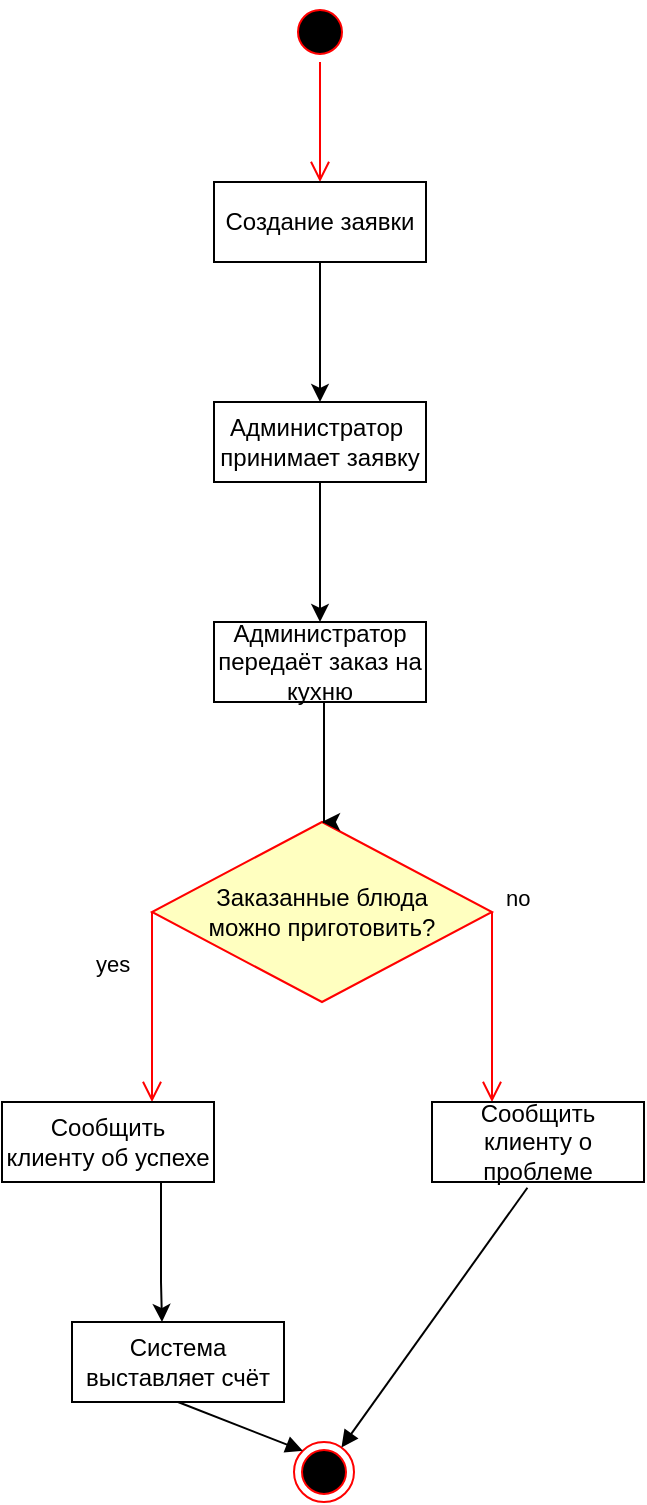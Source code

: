 <mxfile version="20.7.4" type="device"><diagram id="1lxZCYnFscGEQPpjhnhe" name="Страница 1"><mxGraphModel dx="1434" dy="764" grid="1" gridSize="10" guides="1" tooltips="1" connect="1" arrows="1" fold="1" page="1" pageScale="1" pageWidth="827" pageHeight="1169" math="0" shadow="0"><root><mxCell id="0"/><mxCell id="1" parent="0"/><mxCell id="Ij-mmcF7UM5DsKZ4tCo_-1" value="" style="ellipse;html=1;shape=startState;fillColor=#000000;strokeColor=#ff0000;" parent="1" vertex="1"><mxGeometry x="399" y="10" width="30" height="30" as="geometry"/></mxCell><mxCell id="Ij-mmcF7UM5DsKZ4tCo_-2" value="" style="edgeStyle=orthogonalEdgeStyle;html=1;verticalAlign=bottom;endArrow=open;endSize=8;strokeColor=#ff0000;rounded=0;" parent="1" source="Ij-mmcF7UM5DsKZ4tCo_-1" edge="1"><mxGeometry relative="1" as="geometry"><mxPoint x="414" y="100" as="targetPoint"/></mxGeometry></mxCell><mxCell id="Ij-mmcF7UM5DsKZ4tCo_-4" value="Создание заявки" style="rounded=0;whiteSpace=wrap;html=1;" parent="1" vertex="1"><mxGeometry x="361" y="100" width="106" height="40" as="geometry"/></mxCell><mxCell id="Ij-mmcF7UM5DsKZ4tCo_-5" value="Администратор&amp;nbsp;&lt;br&gt;принимает заявку" style="rounded=0;whiteSpace=wrap;html=1;" parent="1" vertex="1"><mxGeometry x="361" y="210" width="106" height="40" as="geometry"/></mxCell><mxCell id="Ij-mmcF7UM5DsKZ4tCo_-6" value="Администратор передаёт заказ на кухню" style="rounded=0;whiteSpace=wrap;html=1;" parent="1" vertex="1"><mxGeometry x="361" y="320" width="106" height="40" as="geometry"/></mxCell><mxCell id="Ij-mmcF7UM5DsKZ4tCo_-7" value="Заказанные блюда &lt;br&gt;можно приготовить?" style="rhombus;whiteSpace=wrap;html=1;fillColor=#ffffc0;strokeColor=#ff0000;" parent="1" vertex="1"><mxGeometry x="330" y="420" width="170" height="90" as="geometry"/></mxCell><mxCell id="Ij-mmcF7UM5DsKZ4tCo_-8" value="no" style="edgeStyle=orthogonalEdgeStyle;html=1;align=left;verticalAlign=bottom;endArrow=open;endSize=8;strokeColor=#ff0000;rounded=0;exitX=1;exitY=0.5;exitDx=0;exitDy=0;" parent="1" source="Ij-mmcF7UM5DsKZ4tCo_-7" edge="1"><mxGeometry x="-1" y="12" relative="1" as="geometry"><mxPoint x="500" y="560" as="targetPoint"/><Array as="points"><mxPoint x="500" y="560"/></Array><mxPoint x="-7" y="2" as="offset"/></mxGeometry></mxCell><mxCell id="Ij-mmcF7UM5DsKZ4tCo_-9" value="yes" style="edgeStyle=orthogonalEdgeStyle;html=1;align=left;verticalAlign=top;endArrow=open;endSize=8;strokeColor=#ff0000;rounded=0;" parent="1" source="Ij-mmcF7UM5DsKZ4tCo_-7" edge="1"><mxGeometry x="-0.732" y="-30" relative="1" as="geometry"><mxPoint x="330" y="560" as="targetPoint"/><Array as="points"><mxPoint x="330" y="560"/></Array><mxPoint as="offset"/></mxGeometry></mxCell><mxCell id="Ij-mmcF7UM5DsKZ4tCo_-13" value="" style="edgeStyle=orthogonalEdgeStyle;rounded=0;orthogonalLoop=1;jettySize=auto;html=1;" parent="1" edge="1"><mxGeometry relative="1" as="geometry"><mxPoint x="414" y="140" as="sourcePoint"/><mxPoint x="414" y="210" as="targetPoint"/></mxGeometry></mxCell><mxCell id="Ij-mmcF7UM5DsKZ4tCo_-16" value="" style="edgeStyle=orthogonalEdgeStyle;rounded=0;orthogonalLoop=1;jettySize=auto;html=1;" parent="1" edge="1"><mxGeometry relative="1" as="geometry"><mxPoint x="414" y="250" as="sourcePoint"/><mxPoint x="414" y="320" as="targetPoint"/></mxGeometry></mxCell><mxCell id="Ij-mmcF7UM5DsKZ4tCo_-17" value="" style="edgeStyle=orthogonalEdgeStyle;rounded=0;orthogonalLoop=1;jettySize=auto;html=1;entryX=0.5;entryY=0;entryDx=0;entryDy=0;" parent="1" target="Ij-mmcF7UM5DsKZ4tCo_-7" edge="1"><mxGeometry relative="1" as="geometry"><mxPoint x="414" y="360" as="sourcePoint"/><mxPoint x="414" y="430" as="targetPoint"/><Array as="points"><mxPoint x="416" y="360"/></Array></mxGeometry></mxCell><mxCell id="Ij-mmcF7UM5DsKZ4tCo_-18" value="Сообщить клиенту о проблеме" style="rounded=0;whiteSpace=wrap;html=1;" parent="1" vertex="1"><mxGeometry x="470" y="560" width="106" height="40" as="geometry"/></mxCell><mxCell id="Ij-mmcF7UM5DsKZ4tCo_-19" value="Сообщить клиенту об успехе" style="rounded=0;whiteSpace=wrap;html=1;" parent="1" vertex="1"><mxGeometry x="255" y="560" width="106" height="40" as="geometry"/></mxCell><mxCell id="Ij-mmcF7UM5DsKZ4tCo_-20" value="Система выставляет счёт" style="rounded=0;whiteSpace=wrap;html=1;" parent="1" vertex="1"><mxGeometry x="290" y="670" width="106" height="40" as="geometry"/></mxCell><mxCell id="Ij-mmcF7UM5DsKZ4tCo_-21" value="" style="edgeStyle=orthogonalEdgeStyle;rounded=0;orthogonalLoop=1;jettySize=auto;html=1;exitX=0.75;exitY=1;exitDx=0;exitDy=0;" parent="1" edge="1" source="Ij-mmcF7UM5DsKZ4tCo_-19"><mxGeometry x="-0.143" y="-3" relative="1" as="geometry"><mxPoint x="342.71" y="600" as="sourcePoint"/><mxPoint x="335" y="670" as="targetPoint"/><Array as="points"><mxPoint x="335" y="650"/><mxPoint x="335" y="650"/></Array><mxPoint as="offset"/></mxGeometry></mxCell><mxCell id="Ij-mmcF7UM5DsKZ4tCo_-22" value="" style="ellipse;html=1;shape=endState;fillColor=#000000;strokeColor=#ff0000;" parent="1" vertex="1"><mxGeometry x="401" y="730" width="30" height="30" as="geometry"/></mxCell><mxCell id="Ij-mmcF7UM5DsKZ4tCo_-24" value="" style="html=1;verticalAlign=bottom;labelBackgroundColor=none;endArrow=block;endFill=1;endSize=6;align=left;rounded=0;exitX=0.45;exitY=1.072;exitDx=0;exitDy=0;exitPerimeter=0;" parent="1" source="Ij-mmcF7UM5DsKZ4tCo_-18" target="Ij-mmcF7UM5DsKZ4tCo_-22" edge="1"><mxGeometry x="-1" relative="1" as="geometry"><mxPoint x="460" y="700" as="sourcePoint"/><mxPoint x="620" y="700" as="targetPoint"/></mxGeometry></mxCell><mxCell id="Ij-mmcF7UM5DsKZ4tCo_-26" value="" style="html=1;verticalAlign=bottom;labelBackgroundColor=none;endArrow=block;endFill=1;endSize=6;align=left;rounded=0;exitX=0.5;exitY=1;exitDx=0;exitDy=0;entryX=0;entryY=0;entryDx=0;entryDy=0;" parent="1" source="Ij-mmcF7UM5DsKZ4tCo_-20" target="Ij-mmcF7UM5DsKZ4tCo_-22" edge="1"><mxGeometry x="-1" relative="1" as="geometry"><mxPoint x="497.7" y="612.88" as="sourcePoint"/><mxPoint x="431.23" y="790.941" as="targetPoint"/></mxGeometry></mxCell></root></mxGraphModel></diagram></mxfile>
